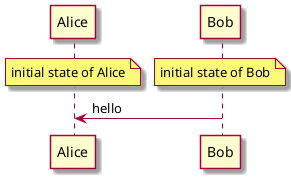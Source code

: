 @startuml

skin rose

' note over Alice : initial state of Alice
' note over Bob : initial state of Bob
' Bob -> Alice : hello

note over Alice : initial state of Alice
/ note over Bob : initial state of Bob
Bob -> Alice : hello

@enduml
